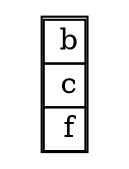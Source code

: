 digraph G { 
  node [shape = name]; 
  2[label=  <<table border= "1 " cellspacing= " 0 "><tr> 
<td> b</td> </tr> 
<tr> 
<td> c</td> </tr> 
<tr> 
<td> f</td> </tr> 
</table>>  shape = none ]; 
 }
